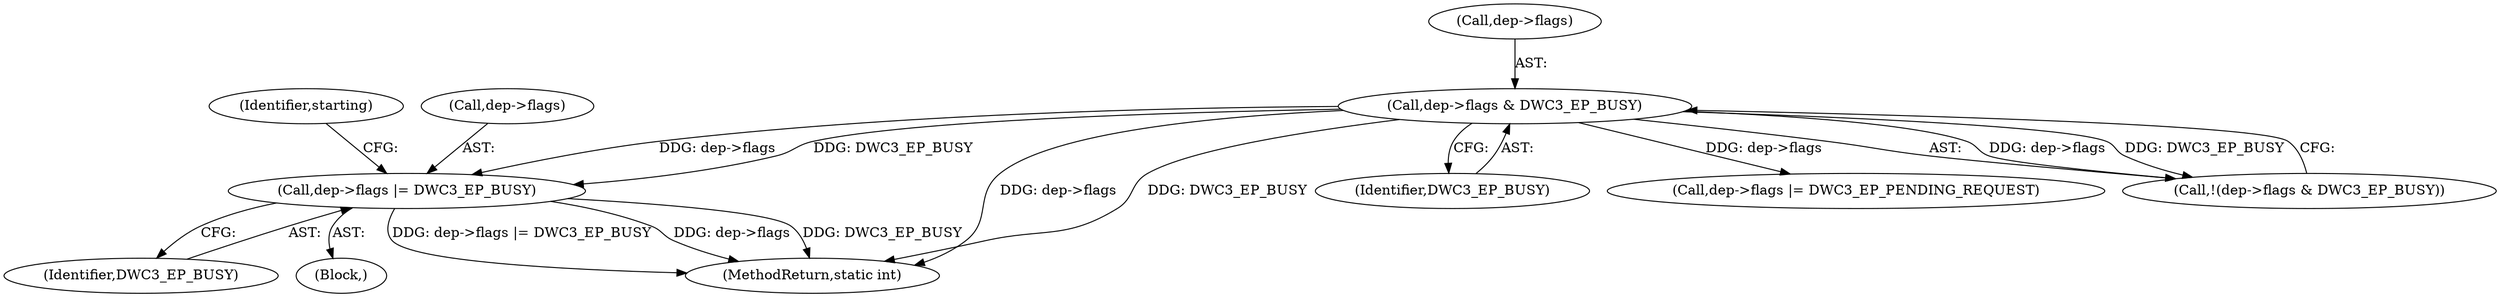 digraph "0_linux_c91815b596245fd7da349ecc43c8def670d2269e@pointer" {
"1000227" [label="(Call,dep->flags |= DWC3_EP_BUSY)"];
"1000118" [label="(Call,dep->flags & DWC3_EP_BUSY)"];
"1000231" [label="(Identifier,DWC3_EP_BUSY)"];
"1000122" [label="(Identifier,DWC3_EP_BUSY)"];
"1000136" [label="(Call,dep->flags |= DWC3_EP_PENDING_REQUEST)"];
"1000233" [label="(Identifier,starting)"];
"1000117" [label="(Call,!(dep->flags & DWC3_EP_BUSY))"];
"1000228" [label="(Call,dep->flags)"];
"1000118" [label="(Call,dep->flags & DWC3_EP_BUSY)"];
"1000103" [label="(Block,)"];
"1000248" [label="(MethodReturn,static int)"];
"1000119" [label="(Call,dep->flags)"];
"1000227" [label="(Call,dep->flags |= DWC3_EP_BUSY)"];
"1000227" -> "1000103"  [label="AST: "];
"1000227" -> "1000231"  [label="CFG: "];
"1000228" -> "1000227"  [label="AST: "];
"1000231" -> "1000227"  [label="AST: "];
"1000233" -> "1000227"  [label="CFG: "];
"1000227" -> "1000248"  [label="DDG: dep->flags |= DWC3_EP_BUSY"];
"1000227" -> "1000248"  [label="DDG: dep->flags"];
"1000227" -> "1000248"  [label="DDG: DWC3_EP_BUSY"];
"1000118" -> "1000227"  [label="DDG: dep->flags"];
"1000118" -> "1000227"  [label="DDG: DWC3_EP_BUSY"];
"1000118" -> "1000117"  [label="AST: "];
"1000118" -> "1000122"  [label="CFG: "];
"1000119" -> "1000118"  [label="AST: "];
"1000122" -> "1000118"  [label="AST: "];
"1000117" -> "1000118"  [label="CFG: "];
"1000118" -> "1000248"  [label="DDG: dep->flags"];
"1000118" -> "1000248"  [label="DDG: DWC3_EP_BUSY"];
"1000118" -> "1000117"  [label="DDG: dep->flags"];
"1000118" -> "1000117"  [label="DDG: DWC3_EP_BUSY"];
"1000118" -> "1000136"  [label="DDG: dep->flags"];
}
